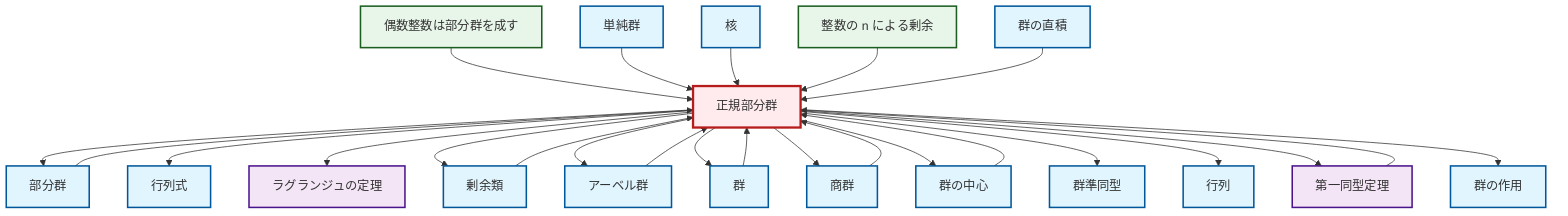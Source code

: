 graph TD
    classDef definition fill:#e1f5fe,stroke:#01579b,stroke-width:2px
    classDef theorem fill:#f3e5f5,stroke:#4a148c,stroke-width:2px
    classDef axiom fill:#fff3e0,stroke:#e65100,stroke-width:2px
    classDef example fill:#e8f5e9,stroke:#1b5e20,stroke-width:2px
    classDef current fill:#ffebee,stroke:#b71c1c,stroke-width:3px
    def-normal-subgroup["正規部分群"]:::definition
    thm-lagrange["ラグランジュの定理"]:::theorem
    def-determinant["行列式"]:::definition
    def-center-of-group["群の中心"]:::definition
    def-homomorphism["群準同型"]:::definition
    def-subgroup["部分群"]:::definition
    ex-quotient-integers-mod-n["整数の n による剰余"]:::example
    def-abelian-group["アーベル群"]:::definition
    def-quotient-group["商群"]:::definition
    thm-first-isomorphism["第一同型定理"]:::theorem
    def-group["群"]:::definition
    def-group-action["群の作用"]:::definition
    def-simple-group["単純群"]:::definition
    def-kernel["核"]:::definition
    def-direct-product["群の直積"]:::definition
    ex-even-integers-subgroup["偶数整数は部分群を成す"]:::example
    def-coset["剰余類"]:::definition
    def-matrix["行列"]:::definition
    def-normal-subgroup --> def-subgroup
    def-group --> def-normal-subgroup
    ex-even-integers-subgroup --> def-normal-subgroup
    def-normal-subgroup --> def-determinant
    def-normal-subgroup --> thm-lagrange
    def-normal-subgroup --> def-coset
    def-normal-subgroup --> def-abelian-group
    def-normal-subgroup --> def-group
    def-normal-subgroup --> def-quotient-group
    def-normal-subgroup --> def-center-of-group
    def-quotient-group --> def-normal-subgroup
    def-simple-group --> def-normal-subgroup
    def-abelian-group --> def-normal-subgroup
    def-normal-subgroup --> def-homomorphism
    def-kernel --> def-normal-subgroup
    def-center-of-group --> def-normal-subgroup
    def-normal-subgroup --> def-matrix
    ex-quotient-integers-mod-n --> def-normal-subgroup
    def-subgroup --> def-normal-subgroup
    def-normal-subgroup --> thm-first-isomorphism
    def-coset --> def-normal-subgroup
    thm-first-isomorphism --> def-normal-subgroup
    def-direct-product --> def-normal-subgroup
    def-normal-subgroup --> def-group-action
    class def-normal-subgroup current